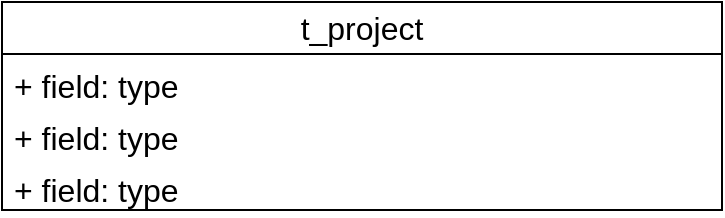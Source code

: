 <mxfile version="21.3.7" type="github">
  <diagram name="第 1 页" id="k1q9DpE-isMBgyAAqlI9">
    <mxGraphModel dx="1434" dy="746" grid="1" gridSize="10" guides="1" tooltips="1" connect="1" arrows="1" fold="1" page="1" pageScale="1" pageWidth="1100" pageHeight="850" math="0" shadow="0">
      <root>
        <mxCell id="0" />
        <mxCell id="1" parent="0" />
        <mxCell id="wxieoRivzR5WsgRl4trM-5" value="t_project" style="swimlane;fontStyle=0;childLayout=stackLayout;horizontal=1;startSize=26;fillColor=none;horizontalStack=0;resizeParent=1;resizeParentMax=0;resizeLast=0;collapsible=1;marginBottom=0;whiteSpace=wrap;html=1;fontSize=16;" vertex="1" parent="1">
          <mxGeometry x="80" y="100" width="360" height="104" as="geometry">
            <mxRectangle x="80" y="100" width="100" height="30" as="alternateBounds" />
          </mxGeometry>
        </mxCell>
        <mxCell id="wxieoRivzR5WsgRl4trM-6" value="+ field: type" style="text;strokeColor=none;fillColor=none;align=left;verticalAlign=top;spacingLeft=4;spacingRight=4;overflow=hidden;rotatable=0;points=[[0,0.5],[1,0.5]];portConstraint=eastwest;whiteSpace=wrap;html=1;fontSize=16;" vertex="1" parent="wxieoRivzR5WsgRl4trM-5">
          <mxGeometry y="26" width="360" height="26" as="geometry" />
        </mxCell>
        <mxCell id="wxieoRivzR5WsgRl4trM-7" value="+ field: type" style="text;strokeColor=none;fillColor=none;align=left;verticalAlign=top;spacingLeft=4;spacingRight=4;overflow=hidden;rotatable=0;points=[[0,0.5],[1,0.5]];portConstraint=eastwest;whiteSpace=wrap;html=1;fontSize=16;" vertex="1" parent="wxieoRivzR5WsgRl4trM-5">
          <mxGeometry y="52" width="360" height="26" as="geometry" />
        </mxCell>
        <mxCell id="wxieoRivzR5WsgRl4trM-8" value="+ field: type" style="text;strokeColor=none;fillColor=none;align=left;verticalAlign=top;spacingLeft=4;spacingRight=4;overflow=hidden;rotatable=0;points=[[0,0.5],[1,0.5]];portConstraint=eastwest;whiteSpace=wrap;html=1;fontSize=16;" vertex="1" parent="wxieoRivzR5WsgRl4trM-5">
          <mxGeometry y="78" width="360" height="26" as="geometry" />
        </mxCell>
      </root>
    </mxGraphModel>
  </diagram>
</mxfile>

